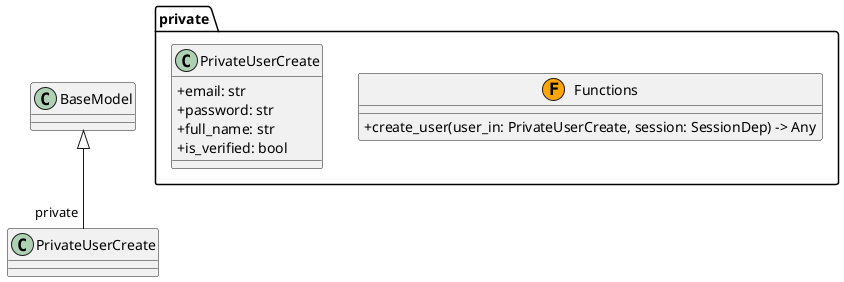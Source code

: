 @startuml
skinparam classAttributeIconSize 0

package "private" {
  class Functions <<(F,orange)>> {
    +create_user(user_in: PrivateUserCreate, session: SessionDep) -> Any
  }
  class PrivateUserCreate {
    +email: str
    +password: str
    +full_name: str
    +is_verified: bool
  }
}

' Relationships
BaseModel <|-- "private".PrivateUserCreate
@enduml